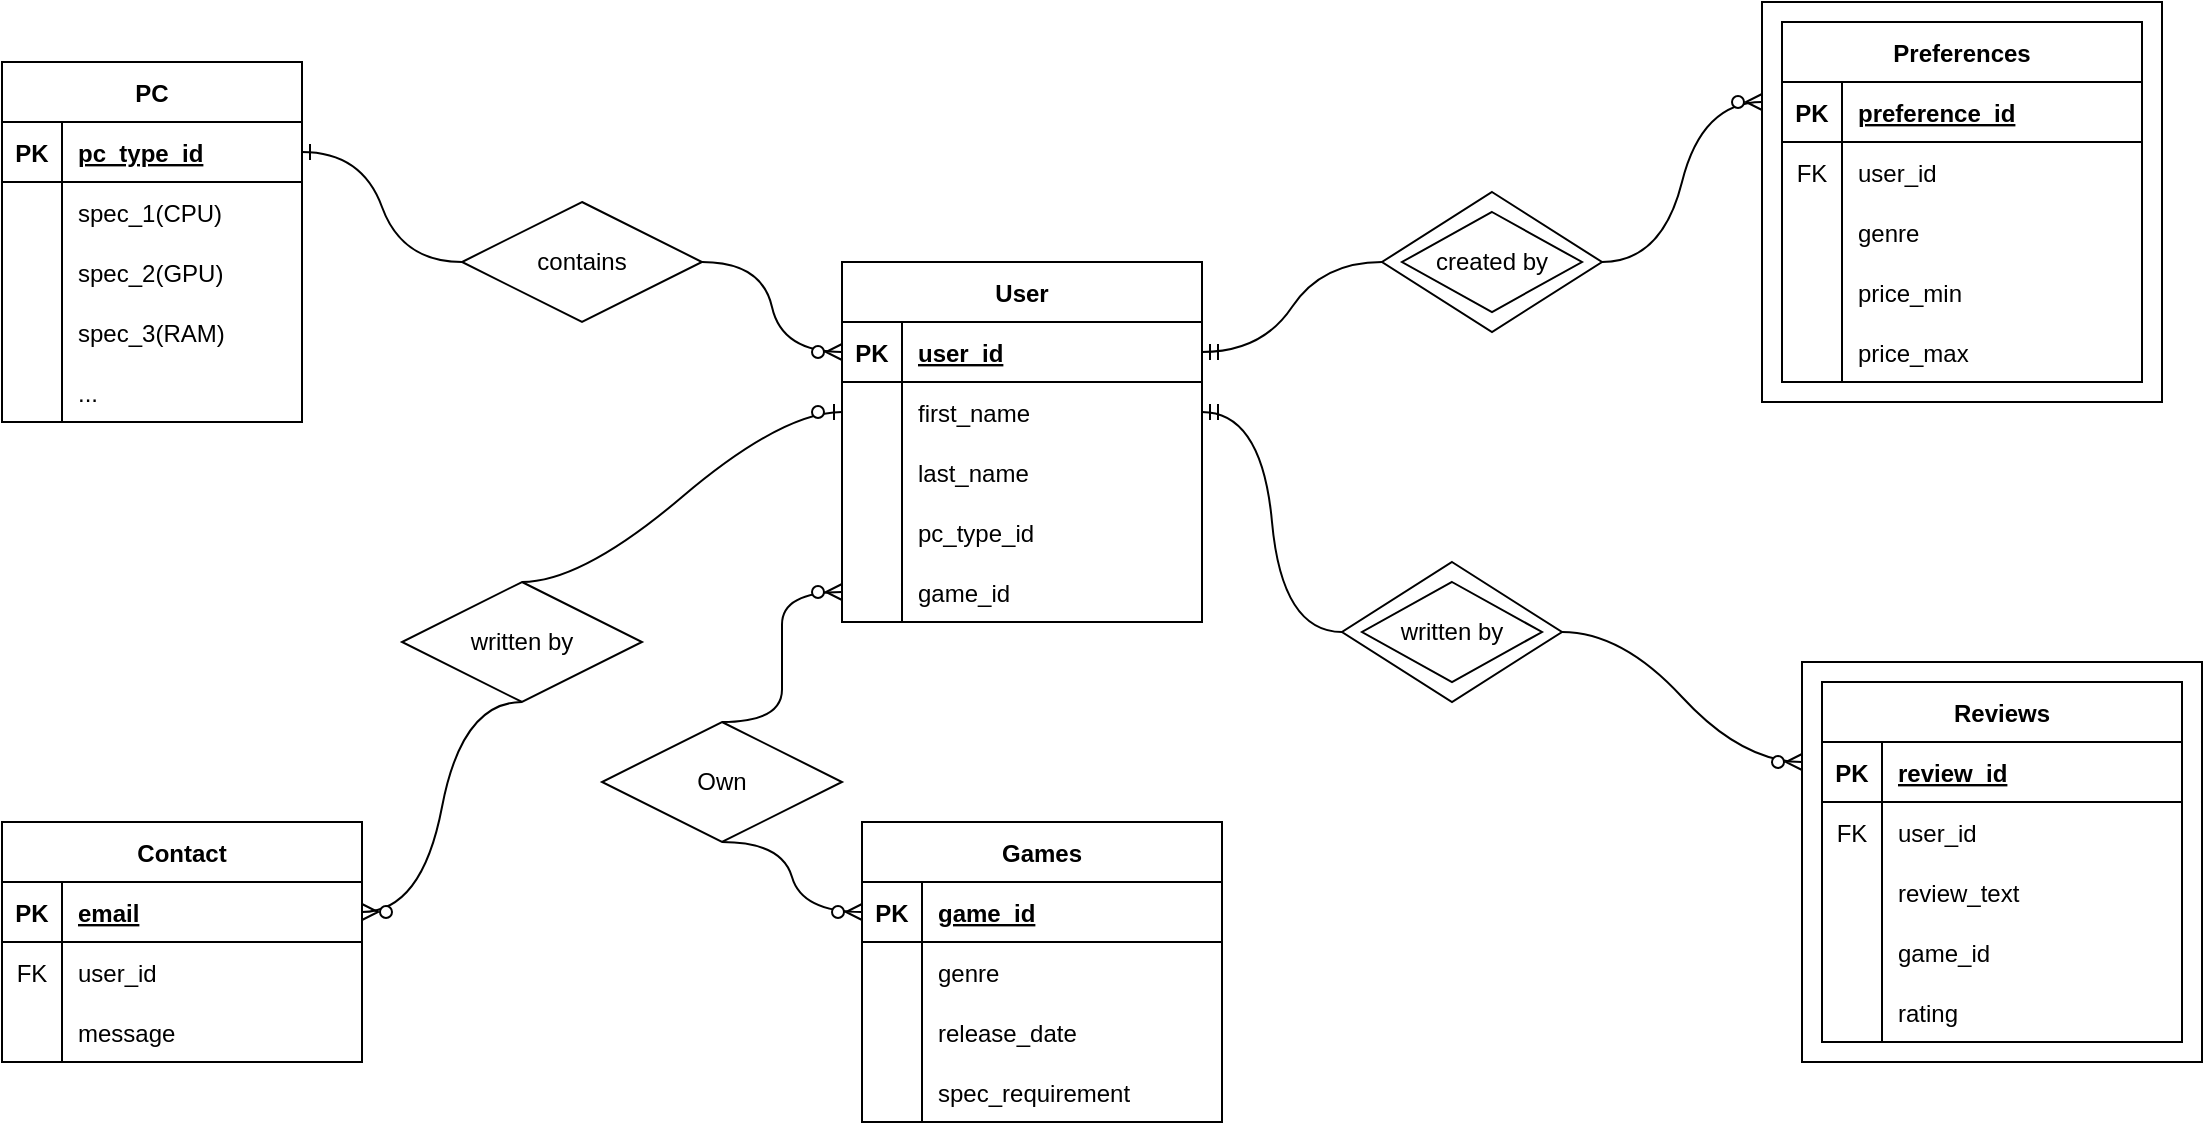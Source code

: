 <mxfile version="20.8.21" type="github">
  <diagram name="Page-1" id="g9_BC2PfqazqCAa2V8zf">
    <mxGraphModel dx="2524" dy="1943" grid="1" gridSize="10" guides="1" tooltips="1" connect="1" arrows="1" fold="1" page="1" pageScale="1" pageWidth="850" pageHeight="1100" math="0" shadow="0">
      <root>
        <mxCell id="0" />
        <mxCell id="1" parent="0" />
        <mxCell id="RIhuQusYxNmIp5yc1HoH-101" value="" style="rounded=0;whiteSpace=wrap;html=1;fillColor=none;" parent="1" vertex="1">
          <mxGeometry x="690" y="160" width="200" height="200" as="geometry" />
        </mxCell>
        <mxCell id="RIhuQusYxNmIp5yc1HoH-92" value="" style="rounded=0;whiteSpace=wrap;html=1;fillColor=none;" parent="1" vertex="1">
          <mxGeometry x="670" y="-170" width="200" height="200" as="geometry" />
        </mxCell>
        <mxCell id="RIhuQusYxNmIp5yc1HoH-1" value="PC" style="shape=table;startSize=30;container=1;collapsible=1;childLayout=tableLayout;fixedRows=1;rowLines=0;fontStyle=1;align=center;resizeLast=1;" parent="1" vertex="1">
          <mxGeometry x="-210" y="-140" width="150" height="180" as="geometry" />
        </mxCell>
        <mxCell id="RIhuQusYxNmIp5yc1HoH-2" value="" style="shape=tableRow;horizontal=0;startSize=0;swimlaneHead=0;swimlaneBody=0;fillColor=none;collapsible=0;dropTarget=0;points=[[0,0.5],[1,0.5]];portConstraint=eastwest;top=0;left=0;right=0;bottom=1;" parent="RIhuQusYxNmIp5yc1HoH-1" vertex="1">
          <mxGeometry y="30" width="150" height="30" as="geometry" />
        </mxCell>
        <mxCell id="RIhuQusYxNmIp5yc1HoH-3" value="PK" style="shape=partialRectangle;connectable=0;fillColor=none;top=0;left=0;bottom=0;right=0;fontStyle=1;overflow=hidden;" parent="RIhuQusYxNmIp5yc1HoH-2" vertex="1">
          <mxGeometry width="30" height="30" as="geometry">
            <mxRectangle width="30" height="30" as="alternateBounds" />
          </mxGeometry>
        </mxCell>
        <mxCell id="RIhuQusYxNmIp5yc1HoH-4" value="pc_type_id" style="shape=partialRectangle;connectable=0;fillColor=none;top=0;left=0;bottom=0;right=0;align=left;spacingLeft=6;fontStyle=5;overflow=hidden;" parent="RIhuQusYxNmIp5yc1HoH-2" vertex="1">
          <mxGeometry x="30" width="120" height="30" as="geometry">
            <mxRectangle width="120" height="30" as="alternateBounds" />
          </mxGeometry>
        </mxCell>
        <mxCell id="RIhuQusYxNmIp5yc1HoH-5" value="" style="shape=tableRow;horizontal=0;startSize=0;swimlaneHead=0;swimlaneBody=0;fillColor=none;collapsible=0;dropTarget=0;points=[[0,0.5],[1,0.5]];portConstraint=eastwest;top=0;left=0;right=0;bottom=0;" parent="RIhuQusYxNmIp5yc1HoH-1" vertex="1">
          <mxGeometry y="60" width="150" height="30" as="geometry" />
        </mxCell>
        <mxCell id="RIhuQusYxNmIp5yc1HoH-6" value="" style="shape=partialRectangle;connectable=0;fillColor=none;top=0;left=0;bottom=0;right=0;editable=1;overflow=hidden;" parent="RIhuQusYxNmIp5yc1HoH-5" vertex="1">
          <mxGeometry width="30" height="30" as="geometry">
            <mxRectangle width="30" height="30" as="alternateBounds" />
          </mxGeometry>
        </mxCell>
        <mxCell id="RIhuQusYxNmIp5yc1HoH-7" value="spec_1(CPU)" style="shape=partialRectangle;connectable=0;fillColor=none;top=0;left=0;bottom=0;right=0;align=left;spacingLeft=6;overflow=hidden;" parent="RIhuQusYxNmIp5yc1HoH-5" vertex="1">
          <mxGeometry x="30" width="120" height="30" as="geometry">
            <mxRectangle width="120" height="30" as="alternateBounds" />
          </mxGeometry>
        </mxCell>
        <mxCell id="RIhuQusYxNmIp5yc1HoH-14" value="" style="shape=tableRow;horizontal=0;startSize=0;swimlaneHead=0;swimlaneBody=0;fillColor=none;collapsible=0;dropTarget=0;points=[[0,0.5],[1,0.5]];portConstraint=eastwest;top=0;left=0;right=0;bottom=0;" parent="RIhuQusYxNmIp5yc1HoH-1" vertex="1">
          <mxGeometry y="90" width="150" height="30" as="geometry" />
        </mxCell>
        <mxCell id="RIhuQusYxNmIp5yc1HoH-15" value="" style="shape=partialRectangle;connectable=0;fillColor=none;top=0;left=0;bottom=0;right=0;editable=1;overflow=hidden;" parent="RIhuQusYxNmIp5yc1HoH-14" vertex="1">
          <mxGeometry width="30" height="30" as="geometry">
            <mxRectangle width="30" height="30" as="alternateBounds" />
          </mxGeometry>
        </mxCell>
        <mxCell id="RIhuQusYxNmIp5yc1HoH-16" value="spec_2(GPU)" style="shape=partialRectangle;connectable=0;fillColor=none;top=0;left=0;bottom=0;right=0;align=left;spacingLeft=6;overflow=hidden;" parent="RIhuQusYxNmIp5yc1HoH-14" vertex="1">
          <mxGeometry x="30" width="120" height="30" as="geometry">
            <mxRectangle width="120" height="30" as="alternateBounds" />
          </mxGeometry>
        </mxCell>
        <mxCell id="RIhuQusYxNmIp5yc1HoH-8" value="" style="shape=tableRow;horizontal=0;startSize=0;swimlaneHead=0;swimlaneBody=0;fillColor=none;collapsible=0;dropTarget=0;points=[[0,0.5],[1,0.5]];portConstraint=eastwest;top=0;left=0;right=0;bottom=0;" parent="RIhuQusYxNmIp5yc1HoH-1" vertex="1">
          <mxGeometry y="120" width="150" height="30" as="geometry" />
        </mxCell>
        <mxCell id="RIhuQusYxNmIp5yc1HoH-9" value="" style="shape=partialRectangle;connectable=0;fillColor=none;top=0;left=0;bottom=0;right=0;editable=1;overflow=hidden;" parent="RIhuQusYxNmIp5yc1HoH-8" vertex="1">
          <mxGeometry width="30" height="30" as="geometry">
            <mxRectangle width="30" height="30" as="alternateBounds" />
          </mxGeometry>
        </mxCell>
        <mxCell id="RIhuQusYxNmIp5yc1HoH-10" value="spec_3(RAM)" style="shape=partialRectangle;connectable=0;fillColor=none;top=0;left=0;bottom=0;right=0;align=left;spacingLeft=6;overflow=hidden;" parent="RIhuQusYxNmIp5yc1HoH-8" vertex="1">
          <mxGeometry x="30" width="120" height="30" as="geometry">
            <mxRectangle width="120" height="30" as="alternateBounds" />
          </mxGeometry>
        </mxCell>
        <mxCell id="RIhuQusYxNmIp5yc1HoH-11" value="" style="shape=tableRow;horizontal=0;startSize=0;swimlaneHead=0;swimlaneBody=0;fillColor=none;collapsible=0;dropTarget=0;points=[[0,0.5],[1,0.5]];portConstraint=eastwest;top=0;left=0;right=0;bottom=0;" parent="RIhuQusYxNmIp5yc1HoH-1" vertex="1">
          <mxGeometry y="150" width="150" height="30" as="geometry" />
        </mxCell>
        <mxCell id="RIhuQusYxNmIp5yc1HoH-12" value="" style="shape=partialRectangle;connectable=0;fillColor=none;top=0;left=0;bottom=0;right=0;editable=1;overflow=hidden;" parent="RIhuQusYxNmIp5yc1HoH-11" vertex="1">
          <mxGeometry width="30" height="30" as="geometry">
            <mxRectangle width="30" height="30" as="alternateBounds" />
          </mxGeometry>
        </mxCell>
        <mxCell id="RIhuQusYxNmIp5yc1HoH-13" value="..." style="shape=partialRectangle;connectable=0;fillColor=none;top=0;left=0;bottom=0;right=0;align=left;spacingLeft=6;overflow=hidden;" parent="RIhuQusYxNmIp5yc1HoH-11" vertex="1">
          <mxGeometry x="30" width="120" height="30" as="geometry">
            <mxRectangle width="120" height="30" as="alternateBounds" />
          </mxGeometry>
        </mxCell>
        <mxCell id="RIhuQusYxNmIp5yc1HoH-17" value="User" style="shape=table;startSize=30;container=1;collapsible=1;childLayout=tableLayout;fixedRows=1;rowLines=0;fontStyle=1;align=center;resizeLast=1;" parent="1" vertex="1">
          <mxGeometry x="210" y="-40" width="180" height="180" as="geometry" />
        </mxCell>
        <mxCell id="RIhuQusYxNmIp5yc1HoH-18" value="" style="shape=tableRow;horizontal=0;startSize=0;swimlaneHead=0;swimlaneBody=0;fillColor=none;collapsible=0;dropTarget=0;points=[[0,0.5],[1,0.5]];portConstraint=eastwest;top=0;left=0;right=0;bottom=1;" parent="RIhuQusYxNmIp5yc1HoH-17" vertex="1">
          <mxGeometry y="30" width="180" height="30" as="geometry" />
        </mxCell>
        <mxCell id="RIhuQusYxNmIp5yc1HoH-19" value="PK" style="shape=partialRectangle;connectable=0;fillColor=none;top=0;left=0;bottom=0;right=0;fontStyle=1;overflow=hidden;" parent="RIhuQusYxNmIp5yc1HoH-18" vertex="1">
          <mxGeometry width="30" height="30" as="geometry">
            <mxRectangle width="30" height="30" as="alternateBounds" />
          </mxGeometry>
        </mxCell>
        <mxCell id="RIhuQusYxNmIp5yc1HoH-20" value="user_id" style="shape=partialRectangle;connectable=0;fillColor=none;top=0;left=0;bottom=0;right=0;align=left;spacingLeft=6;fontStyle=5;overflow=hidden;" parent="RIhuQusYxNmIp5yc1HoH-18" vertex="1">
          <mxGeometry x="30" width="150" height="30" as="geometry">
            <mxRectangle width="150" height="30" as="alternateBounds" />
          </mxGeometry>
        </mxCell>
        <mxCell id="RIhuQusYxNmIp5yc1HoH-21" value="" style="shape=tableRow;horizontal=0;startSize=0;swimlaneHead=0;swimlaneBody=0;fillColor=none;collapsible=0;dropTarget=0;points=[[0,0.5],[1,0.5]];portConstraint=eastwest;top=0;left=0;right=0;bottom=0;" parent="RIhuQusYxNmIp5yc1HoH-17" vertex="1">
          <mxGeometry y="60" width="180" height="30" as="geometry" />
        </mxCell>
        <mxCell id="RIhuQusYxNmIp5yc1HoH-22" value="" style="shape=partialRectangle;connectable=0;fillColor=none;top=0;left=0;bottom=0;right=0;editable=1;overflow=hidden;" parent="RIhuQusYxNmIp5yc1HoH-21" vertex="1">
          <mxGeometry width="30" height="30" as="geometry">
            <mxRectangle width="30" height="30" as="alternateBounds" />
          </mxGeometry>
        </mxCell>
        <mxCell id="RIhuQusYxNmIp5yc1HoH-23" value="first_name" style="shape=partialRectangle;connectable=0;fillColor=none;top=0;left=0;bottom=0;right=0;align=left;spacingLeft=6;overflow=hidden;" parent="RIhuQusYxNmIp5yc1HoH-21" vertex="1">
          <mxGeometry x="30" width="150" height="30" as="geometry">
            <mxRectangle width="150" height="30" as="alternateBounds" />
          </mxGeometry>
        </mxCell>
        <mxCell id="RIhuQusYxNmIp5yc1HoH-24" value="" style="shape=tableRow;horizontal=0;startSize=0;swimlaneHead=0;swimlaneBody=0;fillColor=none;collapsible=0;dropTarget=0;points=[[0,0.5],[1,0.5]];portConstraint=eastwest;top=0;left=0;right=0;bottom=0;" parent="RIhuQusYxNmIp5yc1HoH-17" vertex="1">
          <mxGeometry y="90" width="180" height="30" as="geometry" />
        </mxCell>
        <mxCell id="RIhuQusYxNmIp5yc1HoH-25" value="" style="shape=partialRectangle;connectable=0;fillColor=none;top=0;left=0;bottom=0;right=0;editable=1;overflow=hidden;" parent="RIhuQusYxNmIp5yc1HoH-24" vertex="1">
          <mxGeometry width="30" height="30" as="geometry">
            <mxRectangle width="30" height="30" as="alternateBounds" />
          </mxGeometry>
        </mxCell>
        <mxCell id="RIhuQusYxNmIp5yc1HoH-26" value="last_name" style="shape=partialRectangle;connectable=0;fillColor=none;top=0;left=0;bottom=0;right=0;align=left;spacingLeft=6;overflow=hidden;" parent="RIhuQusYxNmIp5yc1HoH-24" vertex="1">
          <mxGeometry x="30" width="150" height="30" as="geometry">
            <mxRectangle width="150" height="30" as="alternateBounds" />
          </mxGeometry>
        </mxCell>
        <mxCell id="RIhuQusYxNmIp5yc1HoH-27" value="" style="shape=tableRow;horizontal=0;startSize=0;swimlaneHead=0;swimlaneBody=0;fillColor=none;collapsible=0;dropTarget=0;points=[[0,0.5],[1,0.5]];portConstraint=eastwest;top=0;left=0;right=0;bottom=0;" parent="RIhuQusYxNmIp5yc1HoH-17" vertex="1">
          <mxGeometry y="120" width="180" height="30" as="geometry" />
        </mxCell>
        <mxCell id="RIhuQusYxNmIp5yc1HoH-28" value="" style="shape=partialRectangle;connectable=0;fillColor=none;top=0;left=0;bottom=0;right=0;editable=1;overflow=hidden;" parent="RIhuQusYxNmIp5yc1HoH-27" vertex="1">
          <mxGeometry width="30" height="30" as="geometry">
            <mxRectangle width="30" height="30" as="alternateBounds" />
          </mxGeometry>
        </mxCell>
        <mxCell id="RIhuQusYxNmIp5yc1HoH-29" value="pc_type_id" style="shape=partialRectangle;connectable=0;fillColor=none;top=0;left=0;bottom=0;right=0;align=left;spacingLeft=6;overflow=hidden;" parent="RIhuQusYxNmIp5yc1HoH-27" vertex="1">
          <mxGeometry x="30" width="150" height="30" as="geometry">
            <mxRectangle width="150" height="30" as="alternateBounds" />
          </mxGeometry>
        </mxCell>
        <mxCell id="RIhuQusYxNmIp5yc1HoH-33" value="" style="shape=tableRow;horizontal=0;startSize=0;swimlaneHead=0;swimlaneBody=0;fillColor=none;collapsible=0;dropTarget=0;points=[[0,0.5],[1,0.5]];portConstraint=eastwest;top=0;left=0;right=0;bottom=0;" parent="RIhuQusYxNmIp5yc1HoH-17" vertex="1">
          <mxGeometry y="150" width="180" height="30" as="geometry" />
        </mxCell>
        <mxCell id="RIhuQusYxNmIp5yc1HoH-34" value="" style="shape=partialRectangle;connectable=0;fillColor=none;top=0;left=0;bottom=0;right=0;editable=1;overflow=hidden;" parent="RIhuQusYxNmIp5yc1HoH-33" vertex="1">
          <mxGeometry width="30" height="30" as="geometry">
            <mxRectangle width="30" height="30" as="alternateBounds" />
          </mxGeometry>
        </mxCell>
        <mxCell id="RIhuQusYxNmIp5yc1HoH-35" value="game_id" style="shape=partialRectangle;connectable=0;fillColor=none;top=0;left=0;bottom=0;right=0;align=left;spacingLeft=6;overflow=hidden;" parent="RIhuQusYxNmIp5yc1HoH-33" vertex="1">
          <mxGeometry x="30" width="150" height="30" as="geometry">
            <mxRectangle width="150" height="30" as="alternateBounds" />
          </mxGeometry>
        </mxCell>
        <mxCell id="RIhuQusYxNmIp5yc1HoH-36" value="Games" style="shape=table;startSize=30;container=1;collapsible=1;childLayout=tableLayout;fixedRows=1;rowLines=0;fontStyle=1;align=center;resizeLast=1;" parent="1" vertex="1">
          <mxGeometry x="220" y="240" width="180" height="150" as="geometry" />
        </mxCell>
        <mxCell id="RIhuQusYxNmIp5yc1HoH-37" value="" style="shape=tableRow;horizontal=0;startSize=0;swimlaneHead=0;swimlaneBody=0;fillColor=none;collapsible=0;dropTarget=0;points=[[0,0.5],[1,0.5]];portConstraint=eastwest;top=0;left=0;right=0;bottom=1;" parent="RIhuQusYxNmIp5yc1HoH-36" vertex="1">
          <mxGeometry y="30" width="180" height="30" as="geometry" />
        </mxCell>
        <mxCell id="RIhuQusYxNmIp5yc1HoH-38" value="PK" style="shape=partialRectangle;connectable=0;fillColor=none;top=0;left=0;bottom=0;right=0;fontStyle=1;overflow=hidden;" parent="RIhuQusYxNmIp5yc1HoH-37" vertex="1">
          <mxGeometry width="30" height="30" as="geometry">
            <mxRectangle width="30" height="30" as="alternateBounds" />
          </mxGeometry>
        </mxCell>
        <mxCell id="RIhuQusYxNmIp5yc1HoH-39" value="game_id" style="shape=partialRectangle;connectable=0;fillColor=none;top=0;left=0;bottom=0;right=0;align=left;spacingLeft=6;fontStyle=5;overflow=hidden;" parent="RIhuQusYxNmIp5yc1HoH-37" vertex="1">
          <mxGeometry x="30" width="150" height="30" as="geometry">
            <mxRectangle width="150" height="30" as="alternateBounds" />
          </mxGeometry>
        </mxCell>
        <mxCell id="RIhuQusYxNmIp5yc1HoH-40" value="" style="shape=tableRow;horizontal=0;startSize=0;swimlaneHead=0;swimlaneBody=0;fillColor=none;collapsible=0;dropTarget=0;points=[[0,0.5],[1,0.5]];portConstraint=eastwest;top=0;left=0;right=0;bottom=0;" parent="RIhuQusYxNmIp5yc1HoH-36" vertex="1">
          <mxGeometry y="60" width="180" height="30" as="geometry" />
        </mxCell>
        <mxCell id="RIhuQusYxNmIp5yc1HoH-41" value="" style="shape=partialRectangle;connectable=0;fillColor=none;top=0;left=0;bottom=0;right=0;editable=1;overflow=hidden;" parent="RIhuQusYxNmIp5yc1HoH-40" vertex="1">
          <mxGeometry width="30" height="30" as="geometry">
            <mxRectangle width="30" height="30" as="alternateBounds" />
          </mxGeometry>
        </mxCell>
        <mxCell id="RIhuQusYxNmIp5yc1HoH-42" value="genre" style="shape=partialRectangle;connectable=0;fillColor=none;top=0;left=0;bottom=0;right=0;align=left;spacingLeft=6;overflow=hidden;" parent="RIhuQusYxNmIp5yc1HoH-40" vertex="1">
          <mxGeometry x="30" width="150" height="30" as="geometry">
            <mxRectangle width="150" height="30" as="alternateBounds" />
          </mxGeometry>
        </mxCell>
        <mxCell id="RIhuQusYxNmIp5yc1HoH-43" value="" style="shape=tableRow;horizontal=0;startSize=0;swimlaneHead=0;swimlaneBody=0;fillColor=none;collapsible=0;dropTarget=0;points=[[0,0.5],[1,0.5]];portConstraint=eastwest;top=0;left=0;right=0;bottom=0;" parent="RIhuQusYxNmIp5yc1HoH-36" vertex="1">
          <mxGeometry y="90" width="180" height="30" as="geometry" />
        </mxCell>
        <mxCell id="RIhuQusYxNmIp5yc1HoH-44" value="" style="shape=partialRectangle;connectable=0;fillColor=none;top=0;left=0;bottom=0;right=0;editable=1;overflow=hidden;" parent="RIhuQusYxNmIp5yc1HoH-43" vertex="1">
          <mxGeometry width="30" height="30" as="geometry">
            <mxRectangle width="30" height="30" as="alternateBounds" />
          </mxGeometry>
        </mxCell>
        <mxCell id="RIhuQusYxNmIp5yc1HoH-45" value="release_date" style="shape=partialRectangle;connectable=0;fillColor=none;top=0;left=0;bottom=0;right=0;align=left;spacingLeft=6;overflow=hidden;" parent="RIhuQusYxNmIp5yc1HoH-43" vertex="1">
          <mxGeometry x="30" width="150" height="30" as="geometry">
            <mxRectangle width="150" height="30" as="alternateBounds" />
          </mxGeometry>
        </mxCell>
        <mxCell id="RIhuQusYxNmIp5yc1HoH-46" value="" style="shape=tableRow;horizontal=0;startSize=0;swimlaneHead=0;swimlaneBody=0;fillColor=none;collapsible=0;dropTarget=0;points=[[0,0.5],[1,0.5]];portConstraint=eastwest;top=0;left=0;right=0;bottom=0;" parent="RIhuQusYxNmIp5yc1HoH-36" vertex="1">
          <mxGeometry y="120" width="180" height="30" as="geometry" />
        </mxCell>
        <mxCell id="RIhuQusYxNmIp5yc1HoH-47" value="" style="shape=partialRectangle;connectable=0;fillColor=none;top=0;left=0;bottom=0;right=0;editable=1;overflow=hidden;" parent="RIhuQusYxNmIp5yc1HoH-46" vertex="1">
          <mxGeometry width="30" height="30" as="geometry">
            <mxRectangle width="30" height="30" as="alternateBounds" />
          </mxGeometry>
        </mxCell>
        <mxCell id="RIhuQusYxNmIp5yc1HoH-48" value="spec_requirement" style="shape=partialRectangle;connectable=0;fillColor=none;top=0;left=0;bottom=0;right=0;align=left;spacingLeft=6;overflow=hidden;" parent="RIhuQusYxNmIp5yc1HoH-46" vertex="1">
          <mxGeometry x="30" width="150" height="30" as="geometry">
            <mxRectangle width="150" height="30" as="alternateBounds" />
          </mxGeometry>
        </mxCell>
        <mxCell id="RIhuQusYxNmIp5yc1HoH-49" value="Contact" style="shape=table;startSize=30;container=1;collapsible=1;childLayout=tableLayout;fixedRows=1;rowLines=0;fontStyle=1;align=center;resizeLast=1;" parent="1" vertex="1">
          <mxGeometry x="-210" y="240" width="180" height="120" as="geometry" />
        </mxCell>
        <mxCell id="RIhuQusYxNmIp5yc1HoH-50" value="" style="shape=tableRow;horizontal=0;startSize=0;swimlaneHead=0;swimlaneBody=0;fillColor=none;collapsible=0;dropTarget=0;points=[[0,0.5],[1,0.5]];portConstraint=eastwest;top=0;left=0;right=0;bottom=1;" parent="RIhuQusYxNmIp5yc1HoH-49" vertex="1">
          <mxGeometry y="30" width="180" height="30" as="geometry" />
        </mxCell>
        <mxCell id="RIhuQusYxNmIp5yc1HoH-51" value="PK" style="shape=partialRectangle;connectable=0;fillColor=none;top=0;left=0;bottom=0;right=0;fontStyle=1;overflow=hidden;" parent="RIhuQusYxNmIp5yc1HoH-50" vertex="1">
          <mxGeometry width="30" height="30" as="geometry">
            <mxRectangle width="30" height="30" as="alternateBounds" />
          </mxGeometry>
        </mxCell>
        <mxCell id="RIhuQusYxNmIp5yc1HoH-52" value="email" style="shape=partialRectangle;connectable=0;fillColor=none;top=0;left=0;bottom=0;right=0;align=left;spacingLeft=6;fontStyle=5;overflow=hidden;" parent="RIhuQusYxNmIp5yc1HoH-50" vertex="1">
          <mxGeometry x="30" width="150" height="30" as="geometry">
            <mxRectangle width="150" height="30" as="alternateBounds" />
          </mxGeometry>
        </mxCell>
        <mxCell id="RIhuQusYxNmIp5yc1HoH-53" value="" style="shape=tableRow;horizontal=0;startSize=0;swimlaneHead=0;swimlaneBody=0;fillColor=none;collapsible=0;dropTarget=0;points=[[0,0.5],[1,0.5]];portConstraint=eastwest;top=0;left=0;right=0;bottom=0;" parent="RIhuQusYxNmIp5yc1HoH-49" vertex="1">
          <mxGeometry y="60" width="180" height="30" as="geometry" />
        </mxCell>
        <mxCell id="RIhuQusYxNmIp5yc1HoH-54" value="FK" style="shape=partialRectangle;connectable=0;fillColor=none;top=0;left=0;bottom=0;right=0;editable=1;overflow=hidden;" parent="RIhuQusYxNmIp5yc1HoH-53" vertex="1">
          <mxGeometry width="30" height="30" as="geometry">
            <mxRectangle width="30" height="30" as="alternateBounds" />
          </mxGeometry>
        </mxCell>
        <mxCell id="RIhuQusYxNmIp5yc1HoH-55" value="user_id" style="shape=partialRectangle;connectable=0;fillColor=none;top=0;left=0;bottom=0;right=0;align=left;spacingLeft=6;overflow=hidden;" parent="RIhuQusYxNmIp5yc1HoH-53" vertex="1">
          <mxGeometry x="30" width="150" height="30" as="geometry">
            <mxRectangle width="150" height="30" as="alternateBounds" />
          </mxGeometry>
        </mxCell>
        <mxCell id="HQ_TJXmOy6V1CvwJhlic-7" value="" style="shape=tableRow;horizontal=0;startSize=0;swimlaneHead=0;swimlaneBody=0;fillColor=none;collapsible=0;dropTarget=0;points=[[0,0.5],[1,0.5]];portConstraint=eastwest;top=0;left=0;right=0;bottom=0;" vertex="1" parent="RIhuQusYxNmIp5yc1HoH-49">
          <mxGeometry y="90" width="180" height="30" as="geometry" />
        </mxCell>
        <mxCell id="HQ_TJXmOy6V1CvwJhlic-8" value="" style="shape=partialRectangle;connectable=0;fillColor=none;top=0;left=0;bottom=0;right=0;editable=1;overflow=hidden;" vertex="1" parent="HQ_TJXmOy6V1CvwJhlic-7">
          <mxGeometry width="30" height="30" as="geometry">
            <mxRectangle width="30" height="30" as="alternateBounds" />
          </mxGeometry>
        </mxCell>
        <mxCell id="HQ_TJXmOy6V1CvwJhlic-9" value="message" style="shape=partialRectangle;connectable=0;fillColor=none;top=0;left=0;bottom=0;right=0;align=left;spacingLeft=6;overflow=hidden;" vertex="1" parent="HQ_TJXmOy6V1CvwJhlic-7">
          <mxGeometry x="30" width="150" height="30" as="geometry">
            <mxRectangle width="150" height="30" as="alternateBounds" />
          </mxGeometry>
        </mxCell>
        <mxCell id="RIhuQusYxNmIp5yc1HoH-62" value="Preferences" style="shape=table;startSize=30;container=1;collapsible=1;childLayout=tableLayout;fixedRows=1;rowLines=0;fontStyle=1;align=center;resizeLast=1;" parent="1" vertex="1">
          <mxGeometry x="680" y="-160" width="180" height="180" as="geometry" />
        </mxCell>
        <mxCell id="RIhuQusYxNmIp5yc1HoH-63" value="" style="shape=tableRow;horizontal=0;startSize=0;swimlaneHead=0;swimlaneBody=0;fillColor=none;collapsible=0;dropTarget=0;points=[[0,0.5],[1,0.5]];portConstraint=eastwest;top=0;left=0;right=0;bottom=1;" parent="RIhuQusYxNmIp5yc1HoH-62" vertex="1">
          <mxGeometry y="30" width="180" height="30" as="geometry" />
        </mxCell>
        <mxCell id="RIhuQusYxNmIp5yc1HoH-64" value="PK" style="shape=partialRectangle;connectable=0;fillColor=none;top=0;left=0;bottom=0;right=0;fontStyle=1;overflow=hidden;" parent="RIhuQusYxNmIp5yc1HoH-63" vertex="1">
          <mxGeometry width="30" height="30" as="geometry">
            <mxRectangle width="30" height="30" as="alternateBounds" />
          </mxGeometry>
        </mxCell>
        <mxCell id="RIhuQusYxNmIp5yc1HoH-65" value="preference_id" style="shape=partialRectangle;connectable=0;fillColor=none;top=0;left=0;bottom=0;right=0;align=left;spacingLeft=6;fontStyle=5;overflow=hidden;" parent="RIhuQusYxNmIp5yc1HoH-63" vertex="1">
          <mxGeometry x="30" width="150" height="30" as="geometry">
            <mxRectangle width="150" height="30" as="alternateBounds" />
          </mxGeometry>
        </mxCell>
        <mxCell id="RIhuQusYxNmIp5yc1HoH-66" value="" style="shape=tableRow;horizontal=0;startSize=0;swimlaneHead=0;swimlaneBody=0;fillColor=none;collapsible=0;dropTarget=0;points=[[0,0.5],[1,0.5]];portConstraint=eastwest;top=0;left=0;right=0;bottom=0;" parent="RIhuQusYxNmIp5yc1HoH-62" vertex="1">
          <mxGeometry y="60" width="180" height="30" as="geometry" />
        </mxCell>
        <mxCell id="RIhuQusYxNmIp5yc1HoH-67" value="FK" style="shape=partialRectangle;connectable=0;fillColor=none;top=0;left=0;bottom=0;right=0;editable=1;overflow=hidden;" parent="RIhuQusYxNmIp5yc1HoH-66" vertex="1">
          <mxGeometry width="30" height="30" as="geometry">
            <mxRectangle width="30" height="30" as="alternateBounds" />
          </mxGeometry>
        </mxCell>
        <mxCell id="RIhuQusYxNmIp5yc1HoH-68" value="user_id" style="shape=partialRectangle;connectable=0;fillColor=none;top=0;left=0;bottom=0;right=0;align=left;spacingLeft=6;overflow=hidden;" parent="RIhuQusYxNmIp5yc1HoH-66" vertex="1">
          <mxGeometry x="30" width="150" height="30" as="geometry">
            <mxRectangle width="150" height="30" as="alternateBounds" />
          </mxGeometry>
        </mxCell>
        <mxCell id="HQ_TJXmOy6V1CvwJhlic-1" value="" style="shape=tableRow;horizontal=0;startSize=0;swimlaneHead=0;swimlaneBody=0;fillColor=none;collapsible=0;dropTarget=0;points=[[0,0.5],[1,0.5]];portConstraint=eastwest;top=0;left=0;right=0;bottom=0;" vertex="1" parent="RIhuQusYxNmIp5yc1HoH-62">
          <mxGeometry y="90" width="180" height="30" as="geometry" />
        </mxCell>
        <mxCell id="HQ_TJXmOy6V1CvwJhlic-2" value="" style="shape=partialRectangle;connectable=0;fillColor=none;top=0;left=0;bottom=0;right=0;editable=1;overflow=hidden;" vertex="1" parent="HQ_TJXmOy6V1CvwJhlic-1">
          <mxGeometry width="30" height="30" as="geometry">
            <mxRectangle width="30" height="30" as="alternateBounds" />
          </mxGeometry>
        </mxCell>
        <mxCell id="HQ_TJXmOy6V1CvwJhlic-3" value="genre" style="shape=partialRectangle;connectable=0;fillColor=none;top=0;left=0;bottom=0;right=0;align=left;spacingLeft=6;overflow=hidden;" vertex="1" parent="HQ_TJXmOy6V1CvwJhlic-1">
          <mxGeometry x="30" width="150" height="30" as="geometry">
            <mxRectangle width="150" height="30" as="alternateBounds" />
          </mxGeometry>
        </mxCell>
        <mxCell id="RIhuQusYxNmIp5yc1HoH-69" value="" style="shape=tableRow;horizontal=0;startSize=0;swimlaneHead=0;swimlaneBody=0;fillColor=none;collapsible=0;dropTarget=0;points=[[0,0.5],[1,0.5]];portConstraint=eastwest;top=0;left=0;right=0;bottom=0;" parent="RIhuQusYxNmIp5yc1HoH-62" vertex="1">
          <mxGeometry y="120" width="180" height="30" as="geometry" />
        </mxCell>
        <mxCell id="RIhuQusYxNmIp5yc1HoH-70" value="" style="shape=partialRectangle;connectable=0;fillColor=none;top=0;left=0;bottom=0;right=0;editable=1;overflow=hidden;" parent="RIhuQusYxNmIp5yc1HoH-69" vertex="1">
          <mxGeometry width="30" height="30" as="geometry">
            <mxRectangle width="30" height="30" as="alternateBounds" />
          </mxGeometry>
        </mxCell>
        <mxCell id="RIhuQusYxNmIp5yc1HoH-71" value="price_min" style="shape=partialRectangle;connectable=0;fillColor=none;top=0;left=0;bottom=0;right=0;align=left;spacingLeft=6;overflow=hidden;" parent="RIhuQusYxNmIp5yc1HoH-69" vertex="1">
          <mxGeometry x="30" width="150" height="30" as="geometry">
            <mxRectangle width="150" height="30" as="alternateBounds" />
          </mxGeometry>
        </mxCell>
        <mxCell id="RIhuQusYxNmIp5yc1HoH-72" value="" style="shape=tableRow;horizontal=0;startSize=0;swimlaneHead=0;swimlaneBody=0;fillColor=none;collapsible=0;dropTarget=0;points=[[0,0.5],[1,0.5]];portConstraint=eastwest;top=0;left=0;right=0;bottom=0;" parent="RIhuQusYxNmIp5yc1HoH-62" vertex="1">
          <mxGeometry y="150" width="180" height="30" as="geometry" />
        </mxCell>
        <mxCell id="RIhuQusYxNmIp5yc1HoH-73" value="" style="shape=partialRectangle;connectable=0;fillColor=none;top=0;left=0;bottom=0;right=0;editable=1;overflow=hidden;" parent="RIhuQusYxNmIp5yc1HoH-72" vertex="1">
          <mxGeometry width="30" height="30" as="geometry">
            <mxRectangle width="30" height="30" as="alternateBounds" />
          </mxGeometry>
        </mxCell>
        <mxCell id="RIhuQusYxNmIp5yc1HoH-74" value="price_max" style="shape=partialRectangle;connectable=0;fillColor=none;top=0;left=0;bottom=0;right=0;align=left;spacingLeft=6;overflow=hidden;" parent="RIhuQusYxNmIp5yc1HoH-72" vertex="1">
          <mxGeometry x="30" width="150" height="30" as="geometry">
            <mxRectangle width="150" height="30" as="alternateBounds" />
          </mxGeometry>
        </mxCell>
        <mxCell id="RIhuQusYxNmIp5yc1HoH-75" value="Reviews" style="shape=table;startSize=30;container=1;collapsible=1;childLayout=tableLayout;fixedRows=1;rowLines=0;fontStyle=1;align=center;resizeLast=1;" parent="1" vertex="1">
          <mxGeometry x="700" y="170" width="180" height="180" as="geometry" />
        </mxCell>
        <mxCell id="RIhuQusYxNmIp5yc1HoH-76" value="" style="shape=tableRow;horizontal=0;startSize=0;swimlaneHead=0;swimlaneBody=0;fillColor=none;collapsible=0;dropTarget=0;points=[[0,0.5],[1,0.5]];portConstraint=eastwest;top=0;left=0;right=0;bottom=1;" parent="RIhuQusYxNmIp5yc1HoH-75" vertex="1">
          <mxGeometry y="30" width="180" height="30" as="geometry" />
        </mxCell>
        <mxCell id="RIhuQusYxNmIp5yc1HoH-77" value="PK" style="shape=partialRectangle;connectable=0;fillColor=none;top=0;left=0;bottom=0;right=0;fontStyle=1;overflow=hidden;" parent="RIhuQusYxNmIp5yc1HoH-76" vertex="1">
          <mxGeometry width="30" height="30" as="geometry">
            <mxRectangle width="30" height="30" as="alternateBounds" />
          </mxGeometry>
        </mxCell>
        <mxCell id="RIhuQusYxNmIp5yc1HoH-78" value="review_id" style="shape=partialRectangle;connectable=0;fillColor=none;top=0;left=0;bottom=0;right=0;align=left;spacingLeft=6;fontStyle=5;overflow=hidden;" parent="RIhuQusYxNmIp5yc1HoH-76" vertex="1">
          <mxGeometry x="30" width="150" height="30" as="geometry">
            <mxRectangle width="150" height="30" as="alternateBounds" />
          </mxGeometry>
        </mxCell>
        <mxCell id="RIhuQusYxNmIp5yc1HoH-82" value="" style="shape=tableRow;horizontal=0;startSize=0;swimlaneHead=0;swimlaneBody=0;fillColor=none;collapsible=0;dropTarget=0;points=[[0,0.5],[1,0.5]];portConstraint=eastwest;top=0;left=0;right=0;bottom=0;" parent="RIhuQusYxNmIp5yc1HoH-75" vertex="1">
          <mxGeometry y="60" width="180" height="30" as="geometry" />
        </mxCell>
        <mxCell id="RIhuQusYxNmIp5yc1HoH-83" value="FK" style="shape=partialRectangle;connectable=0;fillColor=none;top=0;left=0;bottom=0;right=0;editable=1;overflow=hidden;" parent="RIhuQusYxNmIp5yc1HoH-82" vertex="1">
          <mxGeometry width="30" height="30" as="geometry">
            <mxRectangle width="30" height="30" as="alternateBounds" />
          </mxGeometry>
        </mxCell>
        <mxCell id="RIhuQusYxNmIp5yc1HoH-84" value="user_id" style="shape=partialRectangle;connectable=0;fillColor=none;top=0;left=0;bottom=0;right=0;align=left;spacingLeft=6;overflow=hidden;" parent="RIhuQusYxNmIp5yc1HoH-82" vertex="1">
          <mxGeometry x="30" width="150" height="30" as="geometry">
            <mxRectangle width="150" height="30" as="alternateBounds" />
          </mxGeometry>
        </mxCell>
        <mxCell id="HQ_TJXmOy6V1CvwJhlic-4" value="" style="shape=tableRow;horizontal=0;startSize=0;swimlaneHead=0;swimlaneBody=0;fillColor=none;collapsible=0;dropTarget=0;points=[[0,0.5],[1,0.5]];portConstraint=eastwest;top=0;left=0;right=0;bottom=0;" vertex="1" parent="RIhuQusYxNmIp5yc1HoH-75">
          <mxGeometry y="90" width="180" height="30" as="geometry" />
        </mxCell>
        <mxCell id="HQ_TJXmOy6V1CvwJhlic-5" value="" style="shape=partialRectangle;connectable=0;fillColor=none;top=0;left=0;bottom=0;right=0;editable=1;overflow=hidden;" vertex="1" parent="HQ_TJXmOy6V1CvwJhlic-4">
          <mxGeometry width="30" height="30" as="geometry">
            <mxRectangle width="30" height="30" as="alternateBounds" />
          </mxGeometry>
        </mxCell>
        <mxCell id="HQ_TJXmOy6V1CvwJhlic-6" value="review_text" style="shape=partialRectangle;connectable=0;fillColor=none;top=0;left=0;bottom=0;right=0;align=left;spacingLeft=6;overflow=hidden;" vertex="1" parent="HQ_TJXmOy6V1CvwJhlic-4">
          <mxGeometry x="30" width="150" height="30" as="geometry">
            <mxRectangle width="150" height="30" as="alternateBounds" />
          </mxGeometry>
        </mxCell>
        <mxCell id="RIhuQusYxNmIp5yc1HoH-85" value="" style="shape=tableRow;horizontal=0;startSize=0;swimlaneHead=0;swimlaneBody=0;fillColor=none;collapsible=0;dropTarget=0;points=[[0,0.5],[1,0.5]];portConstraint=eastwest;top=0;left=0;right=0;bottom=0;" parent="RIhuQusYxNmIp5yc1HoH-75" vertex="1">
          <mxGeometry y="120" width="180" height="30" as="geometry" />
        </mxCell>
        <mxCell id="RIhuQusYxNmIp5yc1HoH-86" value="" style="shape=partialRectangle;connectable=0;fillColor=none;top=0;left=0;bottom=0;right=0;editable=1;overflow=hidden;" parent="RIhuQusYxNmIp5yc1HoH-85" vertex="1">
          <mxGeometry width="30" height="30" as="geometry">
            <mxRectangle width="30" height="30" as="alternateBounds" />
          </mxGeometry>
        </mxCell>
        <mxCell id="RIhuQusYxNmIp5yc1HoH-87" value="game_id" style="shape=partialRectangle;connectable=0;fillColor=none;top=0;left=0;bottom=0;right=0;align=left;spacingLeft=6;overflow=hidden;" parent="RIhuQusYxNmIp5yc1HoH-85" vertex="1">
          <mxGeometry x="30" width="150" height="30" as="geometry">
            <mxRectangle width="150" height="30" as="alternateBounds" />
          </mxGeometry>
        </mxCell>
        <mxCell id="RIhuQusYxNmIp5yc1HoH-88" value="" style="shape=tableRow;horizontal=0;startSize=0;swimlaneHead=0;swimlaneBody=0;fillColor=none;collapsible=0;dropTarget=0;points=[[0,0.5],[1,0.5]];portConstraint=eastwest;top=0;left=0;right=0;bottom=0;" parent="RIhuQusYxNmIp5yc1HoH-75" vertex="1">
          <mxGeometry y="150" width="180" height="30" as="geometry" />
        </mxCell>
        <mxCell id="RIhuQusYxNmIp5yc1HoH-89" value="" style="shape=partialRectangle;connectable=0;fillColor=none;top=0;left=0;bottom=0;right=0;editable=1;overflow=hidden;" parent="RIhuQusYxNmIp5yc1HoH-88" vertex="1">
          <mxGeometry width="30" height="30" as="geometry">
            <mxRectangle width="30" height="30" as="alternateBounds" />
          </mxGeometry>
        </mxCell>
        <mxCell id="RIhuQusYxNmIp5yc1HoH-90" value="rating" style="shape=partialRectangle;connectable=0;fillColor=none;top=0;left=0;bottom=0;right=0;align=left;spacingLeft=6;overflow=hidden;" parent="RIhuQusYxNmIp5yc1HoH-88" vertex="1">
          <mxGeometry x="30" width="150" height="30" as="geometry">
            <mxRectangle width="150" height="30" as="alternateBounds" />
          </mxGeometry>
        </mxCell>
        <mxCell id="RIhuQusYxNmIp5yc1HoH-93" value="contains" style="shape=rhombus;perimeter=rhombusPerimeter;whiteSpace=wrap;html=1;align=center;fillColor=none;" parent="1" vertex="1">
          <mxGeometry x="20" y="-70" width="120" height="60" as="geometry" />
        </mxCell>
        <mxCell id="RIhuQusYxNmIp5yc1HoH-94" value="" style="edgeStyle=entityRelationEdgeStyle;fontSize=12;html=1;endArrow=ERone;endFill=1;entryX=1;entryY=0.5;entryDx=0;entryDy=0;exitX=0;exitY=0.5;exitDx=0;exitDy=0;curved=1;" parent="1" source="RIhuQusYxNmIp5yc1HoH-93" target="RIhuQusYxNmIp5yc1HoH-2" edge="1">
          <mxGeometry width="100" height="100" relative="1" as="geometry">
            <mxPoint x="70" y="110" as="sourcePoint" />
            <mxPoint x="170" y="10" as="targetPoint" />
          </mxGeometry>
        </mxCell>
        <mxCell id="RIhuQusYxNmIp5yc1HoH-95" value="" style="edgeStyle=entityRelationEdgeStyle;fontSize=12;html=1;endArrow=ERzeroToMany;endFill=1;curved=1;entryX=0;entryY=0.5;entryDx=0;entryDy=0;exitX=1;exitY=0.5;exitDx=0;exitDy=0;" parent="1" source="RIhuQusYxNmIp5yc1HoH-93" target="RIhuQusYxNmIp5yc1HoH-18" edge="1">
          <mxGeometry width="100" height="100" relative="1" as="geometry">
            <mxPoint x="-40" y="60" as="sourcePoint" />
            <mxPoint x="60" y="-40" as="targetPoint" />
          </mxGeometry>
        </mxCell>
        <mxCell id="RIhuQusYxNmIp5yc1HoH-96" value="created by" style="shape=rhombus;perimeter=rhombusPerimeter;whiteSpace=wrap;html=1;align=center;fillColor=none;" parent="1" vertex="1">
          <mxGeometry x="490" y="-65" width="90" height="50" as="geometry" />
        </mxCell>
        <mxCell id="RIhuQusYxNmIp5yc1HoH-97" value="" style="rhombus;whiteSpace=wrap;html=1;fillColor=none;" parent="1" vertex="1">
          <mxGeometry x="480" y="-75" width="110" height="70" as="geometry" />
        </mxCell>
        <mxCell id="RIhuQusYxNmIp5yc1HoH-99" value="" style="edgeStyle=entityRelationEdgeStyle;fontSize=12;html=1;endArrow=ERzeroToMany;endFill=1;curved=1;entryX=0;entryY=0.25;entryDx=0;entryDy=0;exitX=1;exitY=0.5;exitDx=0;exitDy=0;" parent="1" source="RIhuQusYxNmIp5yc1HoH-97" target="RIhuQusYxNmIp5yc1HoH-92" edge="1">
          <mxGeometry width="100" height="100" relative="1" as="geometry">
            <mxPoint x="620" y="40" as="sourcePoint" />
            <mxPoint x="520" y="100" as="targetPoint" />
          </mxGeometry>
        </mxCell>
        <mxCell id="RIhuQusYxNmIp5yc1HoH-100" value="" style="edgeStyle=entityRelationEdgeStyle;fontSize=12;html=1;endArrow=ERmandOne;curved=1;entryX=1;entryY=0.5;entryDx=0;entryDy=0;exitX=0;exitY=0.5;exitDx=0;exitDy=0;" parent="1" source="RIhuQusYxNmIp5yc1HoH-97" target="RIhuQusYxNmIp5yc1HoH-18" edge="1">
          <mxGeometry width="100" height="100" relative="1" as="geometry">
            <mxPoint x="420" y="200" as="sourcePoint" />
            <mxPoint x="520" y="100" as="targetPoint" />
          </mxGeometry>
        </mxCell>
        <mxCell id="RIhuQusYxNmIp5yc1HoH-102" value="written by" style="shape=rhombus;perimeter=rhombusPerimeter;whiteSpace=wrap;html=1;align=center;fillColor=none;" parent="1" vertex="1">
          <mxGeometry x="470" y="120" width="90" height="50" as="geometry" />
        </mxCell>
        <mxCell id="RIhuQusYxNmIp5yc1HoH-104" value="" style="rhombus;whiteSpace=wrap;html=1;fillColor=none;" parent="1" vertex="1">
          <mxGeometry x="460" y="110" width="110" height="70" as="geometry" />
        </mxCell>
        <mxCell id="RIhuQusYxNmIp5yc1HoH-105" value="" style="edgeStyle=entityRelationEdgeStyle;fontSize=12;html=1;endArrow=ERzeroToMany;endFill=1;curved=1;entryX=0;entryY=0.25;entryDx=0;entryDy=0;exitX=1;exitY=0.5;exitDx=0;exitDy=0;" parent="1" source="RIhuQusYxNmIp5yc1HoH-104" target="RIhuQusYxNmIp5yc1HoH-101" edge="1">
          <mxGeometry width="100" height="100" relative="1" as="geometry">
            <mxPoint x="440" y="240" as="sourcePoint" />
            <mxPoint x="540" y="140" as="targetPoint" />
          </mxGeometry>
        </mxCell>
        <mxCell id="RIhuQusYxNmIp5yc1HoH-106" value="" style="edgeStyle=entityRelationEdgeStyle;fontSize=12;html=1;endArrow=ERmandOne;curved=1;entryX=1;entryY=0.5;entryDx=0;entryDy=0;" parent="1" source="RIhuQusYxNmIp5yc1HoH-104" target="RIhuQusYxNmIp5yc1HoH-21" edge="1">
          <mxGeometry width="100" height="100" relative="1" as="geometry">
            <mxPoint x="440" y="200" as="sourcePoint" />
            <mxPoint x="540" y="100" as="targetPoint" />
          </mxGeometry>
        </mxCell>
        <mxCell id="RIhuQusYxNmIp5yc1HoH-107" value="Own" style="shape=rhombus;perimeter=rhombusPerimeter;whiteSpace=wrap;html=1;align=center;fillColor=none;" parent="1" vertex="1">
          <mxGeometry x="90" y="190" width="120" height="60" as="geometry" />
        </mxCell>
        <mxCell id="RIhuQusYxNmIp5yc1HoH-108" value="" style="edgeStyle=entityRelationEdgeStyle;fontSize=12;html=1;endArrow=ERzeroToMany;endFill=1;entryX=0;entryY=0.5;entryDx=0;entryDy=0;exitX=0.5;exitY=0;exitDx=0;exitDy=0;curved=1;" parent="1" source="RIhuQusYxNmIp5yc1HoH-107" target="RIhuQusYxNmIp5yc1HoH-33" edge="1">
          <mxGeometry width="100" height="100" relative="1" as="geometry">
            <mxPoint x="320" y="270" as="sourcePoint" />
            <mxPoint x="420" y="170" as="targetPoint" />
          </mxGeometry>
        </mxCell>
        <mxCell id="RIhuQusYxNmIp5yc1HoH-109" value="" style="edgeStyle=entityRelationEdgeStyle;fontSize=12;html=1;endArrow=ERzeroToMany;endFill=1;curved=1;entryX=0;entryY=0.5;entryDx=0;entryDy=0;exitX=0.5;exitY=1;exitDx=0;exitDy=0;" parent="1" source="RIhuQusYxNmIp5yc1HoH-107" target="RIhuQusYxNmIp5yc1HoH-37" edge="1">
          <mxGeometry width="100" height="100" relative="1" as="geometry">
            <mxPoint x="90" y="300" as="sourcePoint" />
            <mxPoint x="190" y="200" as="targetPoint" />
          </mxGeometry>
        </mxCell>
        <mxCell id="RIhuQusYxNmIp5yc1HoH-110" value="written by" style="shape=rhombus;perimeter=rhombusPerimeter;whiteSpace=wrap;html=1;align=center;fillColor=none;" parent="1" vertex="1">
          <mxGeometry x="-10" y="120" width="120" height="60" as="geometry" />
        </mxCell>
        <mxCell id="RIhuQusYxNmIp5yc1HoH-111" value="" style="edgeStyle=entityRelationEdgeStyle;fontSize=12;html=1;endArrow=ERzeroToOne;endFill=1;curved=1;entryX=0;entryY=0.5;entryDx=0;entryDy=0;exitX=0.5;exitY=0;exitDx=0;exitDy=0;" parent="1" source="RIhuQusYxNmIp5yc1HoH-110" target="RIhuQusYxNmIp5yc1HoH-21" edge="1">
          <mxGeometry width="100" height="100" relative="1" as="geometry">
            <mxPoint x="140" y="240" as="sourcePoint" />
            <mxPoint x="240" y="140" as="targetPoint" />
          </mxGeometry>
        </mxCell>
        <mxCell id="RIhuQusYxNmIp5yc1HoH-112" value="" style="edgeStyle=entityRelationEdgeStyle;fontSize=12;html=1;endArrow=ERzeroToMany;endFill=1;curved=1;exitX=0.5;exitY=1;exitDx=0;exitDy=0;" parent="1" source="RIhuQusYxNmIp5yc1HoH-110" target="RIhuQusYxNmIp5yc1HoH-50" edge="1">
          <mxGeometry width="100" height="100" relative="1" as="geometry">
            <mxPoint x="140" y="240" as="sourcePoint" />
            <mxPoint x="240" y="140" as="targetPoint" />
          </mxGeometry>
        </mxCell>
      </root>
    </mxGraphModel>
  </diagram>
</mxfile>
